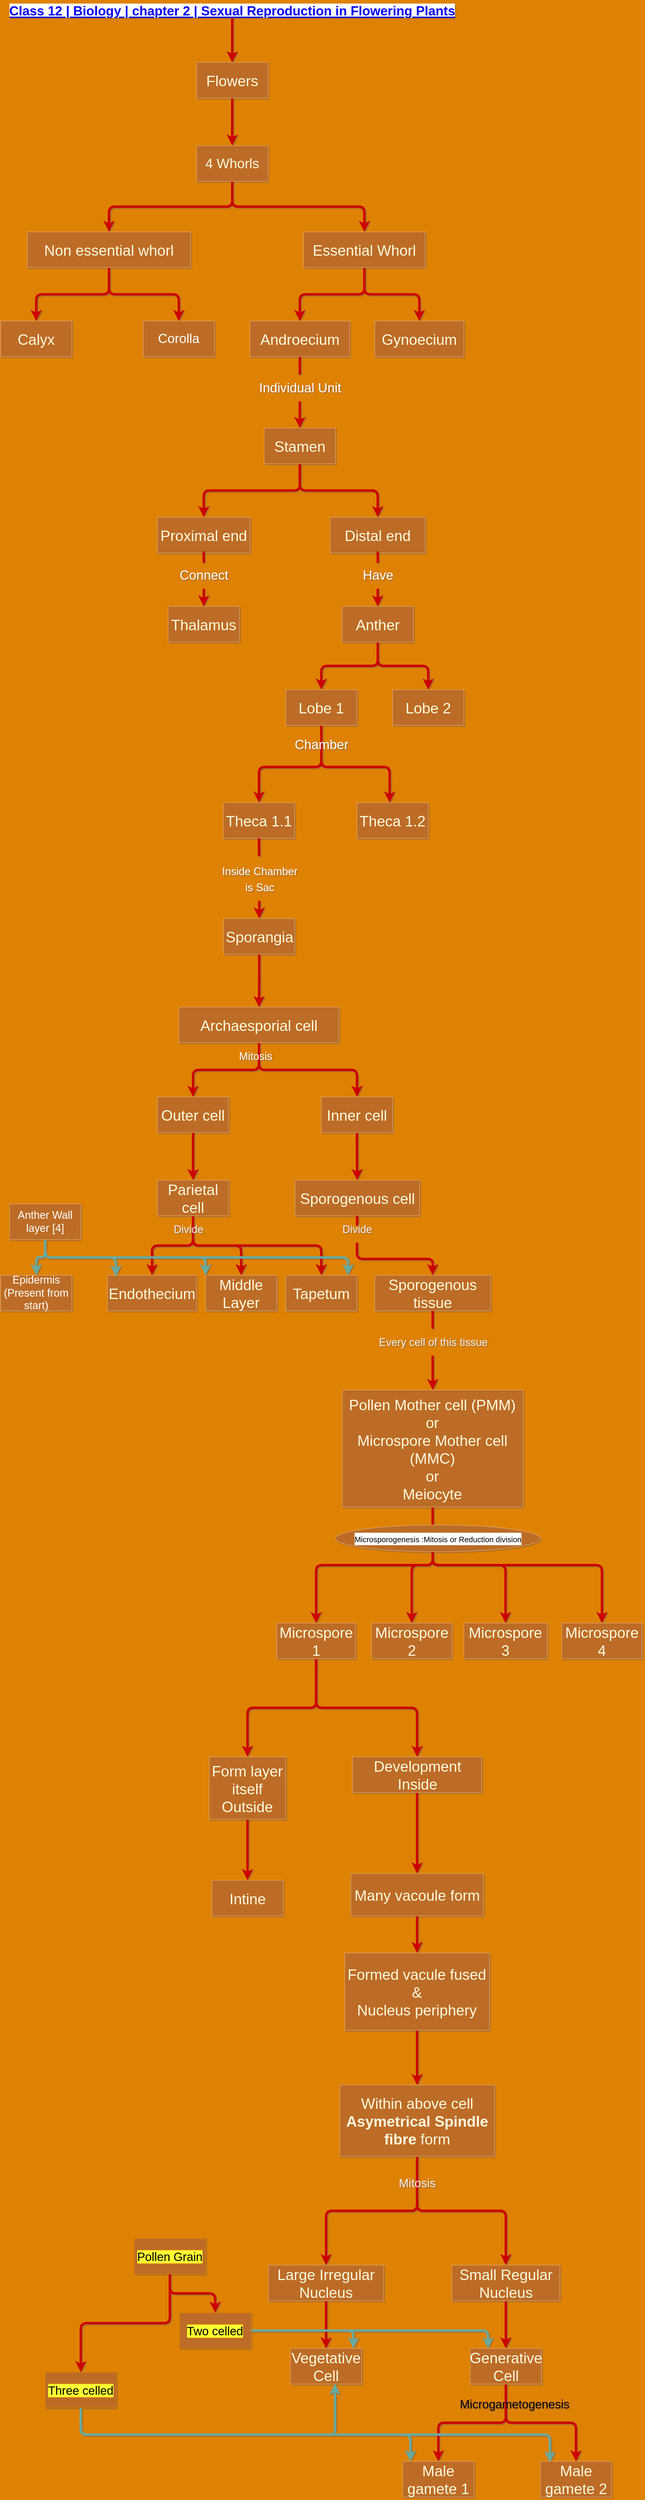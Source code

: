 <mxfile version="20.2.7" type="github">
  <diagram id="C5RBs43oDa-KdzZeNtuy" name="Page-1">
    <mxGraphModel dx="1374" dy="816" grid="1" gridSize="15" guides="1" tooltips="1" connect="1" arrows="1" fold="1" page="1" pageScale="1" pageWidth="827" pageHeight="1169" background="#DF8103" math="0" shadow="1">
      <root>
        <mxCell id="WIyWlLk6GJQsqaUBKTNV-0" />
        <mxCell id="WIyWlLk6GJQsqaUBKTNV-1" parent="WIyWlLk6GJQsqaUBKTNV-0" />
        <mxCell id="U22NtTWbExk0TIaXxq5v-40" style="edgeStyle=orthogonalEdgeStyle;shape=connector;rounded=1;orthogonalLoop=1;jettySize=auto;html=1;exitX=0.5;exitY=1;exitDx=0;exitDy=0;entryX=0.5;entryY=0;entryDx=0;entryDy=0;labelBackgroundColor=#283618;fontFamily=Helvetica;fontSize=25;fontColor=#FEFAE0;endArrow=classic;endFill=1;strokeColor=#CC0000;strokeWidth=4;" edge="1" parent="WIyWlLk6GJQsqaUBKTNV-1" source="U22NtTWbExk0TIaXxq5v-18" target="U22NtTWbExk0TIaXxq5v-19">
          <mxGeometry relative="1" as="geometry" />
        </mxCell>
        <mxCell id="U22NtTWbExk0TIaXxq5v-18" value="&lt;h1 style=&quot;padding: 0px; border: 0px; outline: 0px; vertical-align: baseline; background-image: initial; background-position: 0px center; background-size: initial; background-repeat: initial; background-attachment: initial; background-origin: initial; background-clip: initial; margin: 0px 0px 15px; font-family: Raleway, Arial, sans-serif; line-height: 1.5em; position: relative;&quot; class=&quot;entry-title&quot;&gt;&lt;font color=&quot;#eeeeee&quot; style=&quot;font-size: 22px;&quot;&gt;&lt;a style=&quot;background-color: rgb(255, 255, 255);&quot; href=&quot;https://organisednotes.blogspot.com/&quot;&gt;Class 12 | Biology | chapter 2 | Sexual Reproduction in Flowering Plants&lt;/a&gt;&lt;/font&gt;&lt;/h1&gt;" style="text;html=1;spacing=5;spacingTop=-20;whiteSpace=wrap;overflow=hidden;rounded=0;align=center;" vertex="1" parent="WIyWlLk6GJQsqaUBKTNV-1">
          <mxGeometry x="30" y="10" width="780" height="20" as="geometry" />
        </mxCell>
        <mxCell id="U22NtTWbExk0TIaXxq5v-39" style="edgeStyle=orthogonalEdgeStyle;shape=connector;rounded=1;orthogonalLoop=1;jettySize=auto;html=1;exitX=0.5;exitY=1;exitDx=0;exitDy=0;labelBackgroundColor=#283618;fontFamily=Helvetica;fontSize=25;fontColor=#FEFAE0;endArrow=classic;endFill=1;strokeColor=#CC0000;strokeWidth=4;" edge="1" parent="WIyWlLk6GJQsqaUBKTNV-1" source="U22NtTWbExk0TIaXxq5v-19" target="U22NtTWbExk0TIaXxq5v-35">
          <mxGeometry relative="1" as="geometry" />
        </mxCell>
        <mxCell id="U22NtTWbExk0TIaXxq5v-19" value="&lt;font style=&quot;font-size: 25px;&quot;&gt;Flowers&lt;/font&gt;" style="whiteSpace=wrap;html=1;fillColor=#BC6C25;strokeColor=#DDA15E;fontColor=#FEFAE0;" vertex="1" parent="WIyWlLk6GJQsqaUBKTNV-1">
          <mxGeometry x="360" y="105" width="120" height="60" as="geometry" />
        </mxCell>
        <mxCell id="U22NtTWbExk0TIaXxq5v-42" value="" style="edgeStyle=orthogonalEdgeStyle;shape=connector;rounded=1;orthogonalLoop=1;jettySize=auto;html=1;labelBackgroundColor=#283618;fontFamily=Helvetica;fontSize=22;fontColor=#FFFFFF;endArrow=classic;endFill=1;strokeColor=#CC0000;strokeWidth=4;" edge="1" parent="WIyWlLk6GJQsqaUBKTNV-1" source="U22NtTWbExk0TIaXxq5v-29" target="U22NtTWbExk0TIaXxq5v-41">
          <mxGeometry relative="1" as="geometry" />
        </mxCell>
        <mxCell id="U22NtTWbExk0TIaXxq5v-43" style="edgeStyle=orthogonalEdgeStyle;shape=connector;rounded=1;orthogonalLoop=1;jettySize=auto;html=1;exitX=0.5;exitY=1;exitDx=0;exitDy=0;labelBackgroundColor=#283618;fontFamily=Helvetica;fontSize=22;fontColor=#FFFFFF;endArrow=classic;endFill=1;strokeColor=#CC0000;strokeWidth=4;" edge="1" parent="WIyWlLk6GJQsqaUBKTNV-1" source="U22NtTWbExk0TIaXxq5v-29" target="U22NtTWbExk0TIaXxq5v-44">
          <mxGeometry relative="1" as="geometry">
            <mxPoint x="345" y="540" as="targetPoint" />
          </mxGeometry>
        </mxCell>
        <mxCell id="U22NtTWbExk0TIaXxq5v-29" value="Non essential whorl" style="rounded=0;whiteSpace=wrap;html=1;fontSize=25;fillColor=#BC6C25;strokeColor=#DDA15E;fontColor=#FEFAE0;" vertex="1" parent="WIyWlLk6GJQsqaUBKTNV-1">
          <mxGeometry x="75" y="390" width="275" height="60" as="geometry" />
        </mxCell>
        <mxCell id="U22NtTWbExk0TIaXxq5v-33" value="" style="endArrow=classic;html=1;rounded=1;fontSize=25;exitX=0.5;exitY=1;exitDx=0;exitDy=0;entryX=0.5;entryY=0;entryDx=0;entryDy=0;strokeColor=#CC0000;fontColor=#FEFAE0;labelBackgroundColor=#283618;endFill=1;strokeWidth=4;edgeStyle=orthogonalEdgeStyle;" edge="1" parent="WIyWlLk6GJQsqaUBKTNV-1" source="U22NtTWbExk0TIaXxq5v-35" target="U22NtTWbExk0TIaXxq5v-34">
          <mxGeometry width="50" height="50" relative="1" as="geometry">
            <mxPoint x="440" y="540" as="sourcePoint" />
            <mxPoint x="620" y="250" as="targetPoint" />
          </mxGeometry>
        </mxCell>
        <mxCell id="U22NtTWbExk0TIaXxq5v-46" value="" style="edgeStyle=orthogonalEdgeStyle;shape=connector;rounded=1;orthogonalLoop=1;jettySize=auto;html=1;labelBackgroundColor=#283618;fontFamily=Helvetica;fontSize=22;fontColor=#FFFFFF;endArrow=classic;endFill=1;strokeColor=#CC0000;strokeWidth=4;" edge="1" parent="WIyWlLk6GJQsqaUBKTNV-1" source="U22NtTWbExk0TIaXxq5v-34" target="U22NtTWbExk0TIaXxq5v-45">
          <mxGeometry relative="1" as="geometry" />
        </mxCell>
        <mxCell id="U22NtTWbExk0TIaXxq5v-49" value="" style="edgeStyle=orthogonalEdgeStyle;shape=connector;rounded=1;orthogonalLoop=1;jettySize=auto;html=1;labelBackgroundColor=#283618;fontFamily=Helvetica;fontSize=22;fontColor=#FFFFFF;endArrow=classic;endFill=1;strokeColor=#CC0000;strokeWidth=4;" edge="1" parent="WIyWlLk6GJQsqaUBKTNV-1" source="U22NtTWbExk0TIaXxq5v-34" target="U22NtTWbExk0TIaXxq5v-48">
          <mxGeometry relative="1" as="geometry" />
        </mxCell>
        <mxCell id="U22NtTWbExk0TIaXxq5v-34" value="Essential Whorl" style="rounded=0;whiteSpace=wrap;html=1;fontSize=25;fillColor=#BC6C25;strokeColor=#DDA15E;fontColor=#FEFAE0;" vertex="1" parent="WIyWlLk6GJQsqaUBKTNV-1">
          <mxGeometry x="540" y="390" width="205" height="60" as="geometry" />
        </mxCell>
        <mxCell id="U22NtTWbExk0TIaXxq5v-38" style="edgeStyle=orthogonalEdgeStyle;shape=connector;rounded=1;orthogonalLoop=1;jettySize=auto;html=1;exitX=0.5;exitY=1;exitDx=0;exitDy=0;entryX=0.5;entryY=0;entryDx=0;entryDy=0;labelBackgroundColor=#283618;fontFamily=Helvetica;fontSize=25;fontColor=#FEFAE0;endArrow=classic;endFill=1;strokeColor=#CC0000;strokeWidth=4;" edge="1" parent="WIyWlLk6GJQsqaUBKTNV-1" source="U22NtTWbExk0TIaXxq5v-35" target="U22NtTWbExk0TIaXxq5v-29">
          <mxGeometry relative="1" as="geometry" />
        </mxCell>
        <mxCell id="U22NtTWbExk0TIaXxq5v-35" value="&lt;font style=&quot;font-size: 23px;&quot;&gt;4 Whorls&lt;/font&gt;" style="whiteSpace=wrap;html=1;fillColor=#BC6C25;strokeColor=#DDA15E;fontColor=#FEFAE0;" vertex="1" parent="WIyWlLk6GJQsqaUBKTNV-1">
          <mxGeometry x="360" y="245" width="120" height="60" as="geometry" />
        </mxCell>
        <mxCell id="U22NtTWbExk0TIaXxq5v-41" value="Calyx" style="whiteSpace=wrap;html=1;fontSize=25;fillColor=#BC6C25;strokeColor=#DDA15E;fontColor=#FEFAE0;rounded=0;" vertex="1" parent="WIyWlLk6GJQsqaUBKTNV-1">
          <mxGeometry x="30" y="540" width="120" height="60" as="geometry" />
        </mxCell>
        <mxCell id="U22NtTWbExk0TIaXxq5v-44" value="Corolla" style="rounded=0;whiteSpace=wrap;html=1;fontFamily=Helvetica;fontSize=22;fontColor=#FFFFFF;strokeColor=#DDA15E;fillColor=#BC6C25;" vertex="1" parent="WIyWlLk6GJQsqaUBKTNV-1">
          <mxGeometry x="270" y="540" width="120" height="60" as="geometry" />
        </mxCell>
        <mxCell id="U22NtTWbExk0TIaXxq5v-51" value="" style="edgeStyle=orthogonalEdgeStyle;shape=connector;rounded=1;orthogonalLoop=1;jettySize=auto;html=1;labelBackgroundColor=#283618;fontFamily=Helvetica;fontSize=22;fontColor=#FFFFFF;endArrow=classic;endFill=1;strokeColor=#CC0000;strokeWidth=4;startArrow=none;" edge="1" parent="WIyWlLk6GJQsqaUBKTNV-1" source="U22NtTWbExk0TIaXxq5v-52" target="U22NtTWbExk0TIaXxq5v-50">
          <mxGeometry relative="1" as="geometry" />
        </mxCell>
        <mxCell id="U22NtTWbExk0TIaXxq5v-45" value="Androecium" style="whiteSpace=wrap;html=1;fontSize=25;fillColor=#BC6C25;strokeColor=#DDA15E;fontColor=#FEFAE0;rounded=0;" vertex="1" parent="WIyWlLk6GJQsqaUBKTNV-1">
          <mxGeometry x="450" y="540" width="167.5" height="60" as="geometry" />
        </mxCell>
        <mxCell id="U22NtTWbExk0TIaXxq5v-48" value="Gynoecium" style="whiteSpace=wrap;html=1;fontSize=25;fillColor=#BC6C25;strokeColor=#DDA15E;fontColor=#FEFAE0;rounded=0;" vertex="1" parent="WIyWlLk6GJQsqaUBKTNV-1">
          <mxGeometry x="660" y="540" width="150" height="60" as="geometry" />
        </mxCell>
        <mxCell id="U22NtTWbExk0TIaXxq5v-54" value="" style="edgeStyle=orthogonalEdgeStyle;shape=connector;rounded=1;orthogonalLoop=1;jettySize=auto;html=1;labelBackgroundColor=#283618;fontFamily=Helvetica;fontSize=22;fontColor=#FFFFFF;endArrow=classic;endFill=1;strokeColor=#CC0000;strokeWidth=4;exitX=0.5;exitY=1;exitDx=0;exitDy=0;" edge="1" parent="WIyWlLk6GJQsqaUBKTNV-1" source="U22NtTWbExk0TIaXxq5v-50" target="U22NtTWbExk0TIaXxq5v-53">
          <mxGeometry relative="1" as="geometry" />
        </mxCell>
        <mxCell id="U22NtTWbExk0TIaXxq5v-56" value="" style="edgeStyle=orthogonalEdgeStyle;shape=connector;rounded=1;orthogonalLoop=1;jettySize=auto;html=1;labelBackgroundColor=#283618;fontFamily=Helvetica;fontSize=22;fontColor=#FFFFFF;endArrow=classic;endFill=1;strokeColor=#CC0000;strokeWidth=4;exitX=0.5;exitY=1;exitDx=0;exitDy=0;" edge="1" parent="WIyWlLk6GJQsqaUBKTNV-1" source="U22NtTWbExk0TIaXxq5v-50" target="U22NtTWbExk0TIaXxq5v-55">
          <mxGeometry relative="1" as="geometry" />
        </mxCell>
        <mxCell id="U22NtTWbExk0TIaXxq5v-50" value="Stamen" style="whiteSpace=wrap;html=1;fontSize=25;fillColor=#BC6C25;strokeColor=#DDA15E;fontColor=#FEFAE0;rounded=0;" vertex="1" parent="WIyWlLk6GJQsqaUBKTNV-1">
          <mxGeometry x="473.75" y="720" width="120" height="60" as="geometry" />
        </mxCell>
        <mxCell id="U22NtTWbExk0TIaXxq5v-58" value="" style="edgeStyle=orthogonalEdgeStyle;shape=connector;rounded=1;orthogonalLoop=1;jettySize=auto;html=1;labelBackgroundColor=#283618;fontFamily=Helvetica;fontSize=22;fontColor=#FFFFFF;endArrow=classic;endFill=1;strokeColor=#CC0000;strokeWidth=4;startArrow=none;" edge="1" parent="WIyWlLk6GJQsqaUBKTNV-1" source="U22NtTWbExk0TIaXxq5v-62" target="U22NtTWbExk0TIaXxq5v-57">
          <mxGeometry relative="1" as="geometry" />
        </mxCell>
        <mxCell id="U22NtTWbExk0TIaXxq5v-53" value="Proximal end" style="whiteSpace=wrap;html=1;fontSize=25;fillColor=#BC6C25;strokeColor=#DDA15E;fontColor=#FEFAE0;rounded=0;" vertex="1" parent="WIyWlLk6GJQsqaUBKTNV-1">
          <mxGeometry x="294" y="870" width="156" height="60" as="geometry" />
        </mxCell>
        <mxCell id="U22NtTWbExk0TIaXxq5v-65" value="" style="edgeStyle=orthogonalEdgeStyle;shape=connector;rounded=1;orthogonalLoop=1;jettySize=auto;html=1;labelBackgroundColor=#283618;fontFamily=Helvetica;fontSize=22;fontColor=#FFFFFF;endArrow=classic;endFill=1;strokeColor=#CC0000;strokeWidth=4;startArrow=none;" edge="1" parent="WIyWlLk6GJQsqaUBKTNV-1" source="U22NtTWbExk0TIaXxq5v-66" target="U22NtTWbExk0TIaXxq5v-64">
          <mxGeometry relative="1" as="geometry" />
        </mxCell>
        <mxCell id="U22NtTWbExk0TIaXxq5v-55" value="Distal end" style="whiteSpace=wrap;html=1;fontSize=25;fillColor=#BC6C25;strokeColor=#DDA15E;fontColor=#FEFAE0;rounded=0;" vertex="1" parent="WIyWlLk6GJQsqaUBKTNV-1">
          <mxGeometry x="585" y="870" width="160" height="60" as="geometry" />
        </mxCell>
        <mxCell id="U22NtTWbExk0TIaXxq5v-57" value="Thalamus" style="whiteSpace=wrap;html=1;fontSize=25;fillColor=#BC6C25;strokeColor=#DDA15E;fontColor=#FEFAE0;rounded=0;" vertex="1" parent="WIyWlLk6GJQsqaUBKTNV-1">
          <mxGeometry x="312" y="1020" width="120" height="60" as="geometry" />
        </mxCell>
        <mxCell id="U22NtTWbExk0TIaXxq5v-52" value="Individual Unit" style="text;html=1;align=center;verticalAlign=middle;resizable=0;points=[];autosize=1;strokeColor=none;fillColor=none;fontSize=22;fontFamily=Helvetica;fontColor=#FFFFFF;strokeWidth=1;" vertex="1" parent="WIyWlLk6GJQsqaUBKTNV-1">
          <mxGeometry x="451.25" y="630" width="165" height="45" as="geometry" />
        </mxCell>
        <mxCell id="U22NtTWbExk0TIaXxq5v-61" value="" style="edgeStyle=orthogonalEdgeStyle;shape=connector;rounded=1;orthogonalLoop=1;jettySize=auto;html=1;labelBackgroundColor=#283618;fontFamily=Helvetica;fontSize=22;fontColor=#FFFFFF;endArrow=none;endFill=1;strokeColor=#CC0000;strokeWidth=4;" edge="1" parent="WIyWlLk6GJQsqaUBKTNV-1" source="U22NtTWbExk0TIaXxq5v-45" target="U22NtTWbExk0TIaXxq5v-52">
          <mxGeometry relative="1" as="geometry">
            <mxPoint x="533.8" y="600" as="sourcePoint" />
            <mxPoint x="533.8" y="720" as="targetPoint" />
          </mxGeometry>
        </mxCell>
        <mxCell id="U22NtTWbExk0TIaXxq5v-62" value="Connect" style="text;html=1;align=center;verticalAlign=middle;resizable=0;points=[];autosize=1;strokeColor=none;fillColor=none;fontSize=22;fontFamily=Helvetica;fontColor=#FFFFFF;" vertex="1" parent="WIyWlLk6GJQsqaUBKTNV-1">
          <mxGeometry x="312" y="945" width="120" height="45" as="geometry" />
        </mxCell>
        <mxCell id="U22NtTWbExk0TIaXxq5v-63" value="" style="edgeStyle=orthogonalEdgeStyle;shape=connector;rounded=1;orthogonalLoop=1;jettySize=auto;html=1;labelBackgroundColor=#283618;fontFamily=Helvetica;fontSize=22;fontColor=#FFFFFF;endArrow=none;endFill=1;strokeColor=#CC0000;strokeWidth=4;" edge="1" parent="WIyWlLk6GJQsqaUBKTNV-1" source="U22NtTWbExk0TIaXxq5v-53" target="U22NtTWbExk0TIaXxq5v-62">
          <mxGeometry relative="1" as="geometry">
            <mxPoint x="372" y="930" as="sourcePoint" />
            <mxPoint x="372" y="1020" as="targetPoint" />
          </mxGeometry>
        </mxCell>
        <mxCell id="U22NtTWbExk0TIaXxq5v-69" value="" style="edgeStyle=orthogonalEdgeStyle;shape=connector;rounded=1;orthogonalLoop=1;jettySize=auto;html=1;labelBackgroundColor=#283618;fontFamily=Helvetica;fontSize=22;fontColor=#FFFFFF;endArrow=classic;endFill=1;strokeColor=#CC0000;strokeWidth=4;" edge="1" parent="WIyWlLk6GJQsqaUBKTNV-1" source="U22NtTWbExk0TIaXxq5v-64" target="U22NtTWbExk0TIaXxq5v-68">
          <mxGeometry relative="1" as="geometry" />
        </mxCell>
        <mxCell id="U22NtTWbExk0TIaXxq5v-71" value="" style="edgeStyle=orthogonalEdgeStyle;shape=connector;rounded=1;orthogonalLoop=1;jettySize=auto;html=1;labelBackgroundColor=#283618;fontFamily=Helvetica;fontSize=22;fontColor=#FFFFFF;endArrow=classic;endFill=1;strokeColor=#CC0000;strokeWidth=4;" edge="1" parent="WIyWlLk6GJQsqaUBKTNV-1" source="U22NtTWbExk0TIaXxq5v-64" target="U22NtTWbExk0TIaXxq5v-70">
          <mxGeometry relative="1" as="geometry" />
        </mxCell>
        <mxCell id="U22NtTWbExk0TIaXxq5v-64" value="Anther" style="whiteSpace=wrap;html=1;fontSize=25;fillColor=#BC6C25;strokeColor=#DDA15E;fontColor=#FEFAE0;rounded=0;" vertex="1" parent="WIyWlLk6GJQsqaUBKTNV-1">
          <mxGeometry x="605" y="1020" width="120" height="60" as="geometry" />
        </mxCell>
        <mxCell id="U22NtTWbExk0TIaXxq5v-66" value="Have" style="text;html=1;align=center;verticalAlign=middle;resizable=0;points=[];autosize=1;strokeColor=none;fillColor=none;fontSize=22;fontFamily=Helvetica;fontColor=#FFFFFF;" vertex="1" parent="WIyWlLk6GJQsqaUBKTNV-1">
          <mxGeometry x="627.5" y="945" width="75" height="45" as="geometry" />
        </mxCell>
        <mxCell id="U22NtTWbExk0TIaXxq5v-67" value="" style="edgeStyle=orthogonalEdgeStyle;shape=connector;rounded=1;orthogonalLoop=1;jettySize=auto;html=1;labelBackgroundColor=#283618;fontFamily=Helvetica;fontSize=22;fontColor=#FFFFFF;endArrow=none;endFill=1;strokeColor=#CC0000;strokeWidth=4;" edge="1" parent="WIyWlLk6GJQsqaUBKTNV-1" source="U22NtTWbExk0TIaXxq5v-55" target="U22NtTWbExk0TIaXxq5v-66">
          <mxGeometry relative="1" as="geometry">
            <mxPoint x="665" y="930" as="sourcePoint" />
            <mxPoint x="665" y="1010" as="targetPoint" />
          </mxGeometry>
        </mxCell>
        <mxCell id="U22NtTWbExk0TIaXxq5v-68" value="Lobe 2" style="whiteSpace=wrap;html=1;fontSize=25;fillColor=#BC6C25;strokeColor=#DDA15E;fontColor=#FEFAE0;rounded=0;" vertex="1" parent="WIyWlLk6GJQsqaUBKTNV-1">
          <mxGeometry x="690" y="1160" width="120" height="60" as="geometry" />
        </mxCell>
        <mxCell id="U22NtTWbExk0TIaXxq5v-73" value="" style="edgeStyle=orthogonalEdgeStyle;shape=connector;rounded=1;orthogonalLoop=1;jettySize=auto;html=1;labelBackgroundColor=#283618;fontFamily=Helvetica;fontSize=22;fontColor=#FFFFFF;endArrow=classic;endFill=1;strokeColor=#CC0000;strokeWidth=4;exitX=0.5;exitY=1;exitDx=0;exitDy=0;" edge="1" parent="WIyWlLk6GJQsqaUBKTNV-1" source="U22NtTWbExk0TIaXxq5v-70" target="U22NtTWbExk0TIaXxq5v-72">
          <mxGeometry relative="1" as="geometry">
            <mxPoint x="570" y="1275" as="sourcePoint" />
            <Array as="points">
              <mxPoint x="570" y="1290" />
              <mxPoint x="465" y="1290" />
            </Array>
          </mxGeometry>
        </mxCell>
        <mxCell id="U22NtTWbExk0TIaXxq5v-75" value="" style="edgeStyle=orthogonalEdgeStyle;shape=connector;rounded=1;orthogonalLoop=1;jettySize=auto;html=1;labelBackgroundColor=#283618;fontFamily=Helvetica;fontSize=22;fontColor=#FFFFFF;endArrow=classic;endFill=1;strokeColor=#CC0000;strokeWidth=4;startArrow=none;exitX=0.5;exitY=1;exitDx=0;exitDy=0;" edge="1" parent="WIyWlLk6GJQsqaUBKTNV-1" source="U22NtTWbExk0TIaXxq5v-70" target="U22NtTWbExk0TIaXxq5v-74">
          <mxGeometry relative="1" as="geometry">
            <mxPoint x="510" y="1252.5" as="sourcePoint" />
            <Array as="points">
              <mxPoint x="570" y="1290" />
              <mxPoint x="685" y="1290" />
            </Array>
          </mxGeometry>
        </mxCell>
        <mxCell id="U22NtTWbExk0TIaXxq5v-70" value="Lobe 1" style="whiteSpace=wrap;html=1;fontSize=25;fillColor=#BC6C25;strokeColor=#DDA15E;fontColor=#FEFAE0;rounded=0;" vertex="1" parent="WIyWlLk6GJQsqaUBKTNV-1">
          <mxGeometry x="510" y="1160" width="120" height="60" as="geometry" />
        </mxCell>
        <mxCell id="U22NtTWbExk0TIaXxq5v-80" value="" style="edgeStyle=orthogonalEdgeStyle;shape=connector;rounded=1;orthogonalLoop=1;jettySize=auto;html=1;labelBackgroundColor=#283618;fontFamily=Helvetica;fontSize=22;fontColor=#FFFFFF;endArrow=classic;endFill=1;strokeColor=#CC0000;strokeWidth=4;startArrow=none;" edge="1" parent="WIyWlLk6GJQsqaUBKTNV-1" source="U22NtTWbExk0TIaXxq5v-81" target="U22NtTWbExk0TIaXxq5v-79">
          <mxGeometry relative="1" as="geometry" />
        </mxCell>
        <mxCell id="U22NtTWbExk0TIaXxq5v-72" value="Theca 1.1" style="whiteSpace=wrap;html=1;fontSize=25;fillColor=#BC6C25;strokeColor=#DDA15E;fontColor=#FEFAE0;rounded=0;" vertex="1" parent="WIyWlLk6GJQsqaUBKTNV-1">
          <mxGeometry x="405" y="1350" width="120" height="60" as="geometry" />
        </mxCell>
        <mxCell id="U22NtTWbExk0TIaXxq5v-74" value="Theca 1.2" style="whiteSpace=wrap;html=1;fontSize=25;fillColor=#BC6C25;strokeColor=#DDA15E;fontColor=#FEFAE0;rounded=0;" vertex="1" parent="WIyWlLk6GJQsqaUBKTNV-1">
          <mxGeometry x="630" y="1350" width="120" height="60" as="geometry" />
        </mxCell>
        <mxCell id="U22NtTWbExk0TIaXxq5v-78" value="Chamber" style="text;html=1;align=center;verticalAlign=middle;resizable=0;points=[];autosize=1;strokeColor=none;fillColor=none;fontSize=22;fontFamily=Helvetica;fontColor=#FFFFFF;" vertex="1" parent="WIyWlLk6GJQsqaUBKTNV-1">
          <mxGeometry x="510" y="1230" width="120" height="45" as="geometry" />
        </mxCell>
        <mxCell id="U22NtTWbExk0TIaXxq5v-84" value="" style="edgeStyle=orthogonalEdgeStyle;shape=connector;rounded=1;orthogonalLoop=1;jettySize=auto;html=1;labelBackgroundColor=#283618;fontFamily=Helvetica;fontSize=18;fontColor=#FFFFFF;endArrow=classic;endFill=1;strokeColor=#CC0000;strokeWidth=4;" edge="1" parent="WIyWlLk6GJQsqaUBKTNV-1" source="U22NtTWbExk0TIaXxq5v-79" target="U22NtTWbExk0TIaXxq5v-83">
          <mxGeometry relative="1" as="geometry" />
        </mxCell>
        <mxCell id="U22NtTWbExk0TIaXxq5v-79" value="Sporangia&lt;br&gt;" style="whiteSpace=wrap;html=1;fontSize=25;fillColor=#BC6C25;strokeColor=#DDA15E;fontColor=#FEFAE0;rounded=0;" vertex="1" parent="WIyWlLk6GJQsqaUBKTNV-1">
          <mxGeometry x="405.5" y="1545" width="120" height="60" as="geometry" />
        </mxCell>
        <mxCell id="U22NtTWbExk0TIaXxq5v-81" value="&lt;font style=&quot;font-size: 18px;&quot;&gt;Inside Chamber&lt;br&gt;is Sac&lt;/font&gt;" style="text;html=1;align=center;verticalAlign=middle;resizable=0;points=[];autosize=1;strokeColor=none;fillColor=none;fontSize=22;fontFamily=Helvetica;fontColor=#FFFFFF;" vertex="1" parent="WIyWlLk6GJQsqaUBKTNV-1">
          <mxGeometry x="383" y="1440" width="165" height="75" as="geometry" />
        </mxCell>
        <mxCell id="U22NtTWbExk0TIaXxq5v-82" value="" style="edgeStyle=orthogonalEdgeStyle;shape=connector;rounded=1;orthogonalLoop=1;jettySize=auto;html=1;labelBackgroundColor=#283618;fontFamily=Helvetica;fontSize=22;fontColor=#FFFFFF;endArrow=none;endFill=1;strokeColor=#CC0000;strokeWidth=4;" edge="1" parent="WIyWlLk6GJQsqaUBKTNV-1" source="U22NtTWbExk0TIaXxq5v-72" target="U22NtTWbExk0TIaXxq5v-81">
          <mxGeometry relative="1" as="geometry">
            <mxPoint x="465" y="1410" as="sourcePoint" />
            <mxPoint x="465" y="1490" as="targetPoint" />
          </mxGeometry>
        </mxCell>
        <mxCell id="U22NtTWbExk0TIaXxq5v-90" value="" style="edgeStyle=orthogonalEdgeStyle;shape=connector;rounded=1;orthogonalLoop=1;jettySize=auto;html=1;labelBackgroundColor=#283618;fontFamily=Helvetica;fontSize=18;fontColor=#FFFFFF;endArrow=classic;endFill=1;strokeColor=#CC0000;strokeWidth=4;exitX=0.5;exitY=1;exitDx=0;exitDy=0;" edge="1" parent="WIyWlLk6GJQsqaUBKTNV-1" source="U22NtTWbExk0TIaXxq5v-83" target="U22NtTWbExk0TIaXxq5v-89">
          <mxGeometry relative="1" as="geometry" />
        </mxCell>
        <mxCell id="U22NtTWbExk0TIaXxq5v-92" value="" style="edgeStyle=orthogonalEdgeStyle;shape=connector;rounded=1;orthogonalLoop=1;jettySize=auto;html=1;labelBackgroundColor=#283618;fontFamily=Helvetica;fontSize=18;fontColor=#FFFFFF;endArrow=classic;endFill=1;strokeColor=#CC0000;strokeWidth=4;" edge="1" parent="WIyWlLk6GJQsqaUBKTNV-1" source="U22NtTWbExk0TIaXxq5v-83" target="U22NtTWbExk0TIaXxq5v-91">
          <mxGeometry relative="1" as="geometry" />
        </mxCell>
        <mxCell id="U22NtTWbExk0TIaXxq5v-83" value="Archaesporial cell" style="whiteSpace=wrap;html=1;fontSize=25;fillColor=#BC6C25;strokeColor=#DDA15E;fontColor=#FEFAE0;rounded=0;" vertex="1" parent="WIyWlLk6GJQsqaUBKTNV-1">
          <mxGeometry x="330.25" y="1694" width="269.5" height="60" as="geometry" />
        </mxCell>
        <mxCell id="U22NtTWbExk0TIaXxq5v-95" value="" style="edgeStyle=orthogonalEdgeStyle;shape=connector;rounded=1;orthogonalLoop=1;jettySize=auto;html=1;labelBackgroundColor=#283618;fontFamily=Helvetica;fontSize=18;fontColor=#FFFFFF;endArrow=classic;endFill=1;strokeColor=#CC0000;strokeWidth=4;" edge="1" parent="WIyWlLk6GJQsqaUBKTNV-1" source="U22NtTWbExk0TIaXxq5v-89" target="U22NtTWbExk0TIaXxq5v-94">
          <mxGeometry relative="1" as="geometry" />
        </mxCell>
        <mxCell id="U22NtTWbExk0TIaXxq5v-89" value="&lt;span style=&quot;background-color: initial;&quot;&gt;Outer cell&lt;/span&gt;" style="whiteSpace=wrap;html=1;fontSize=25;fillColor=#BC6C25;strokeColor=#DDA15E;fontColor=#FEFAE0;rounded=0;" vertex="1" parent="WIyWlLk6GJQsqaUBKTNV-1">
          <mxGeometry x="294" y="1845" width="120" height="60" as="geometry" />
        </mxCell>
        <mxCell id="U22NtTWbExk0TIaXxq5v-97" value="" style="edgeStyle=orthogonalEdgeStyle;shape=connector;rounded=1;orthogonalLoop=1;jettySize=auto;html=1;labelBackgroundColor=#283618;fontFamily=Helvetica;fontSize=18;fontColor=#FFFFFF;endArrow=classic;endFill=1;strokeColor=#CC0000;strokeWidth=4;" edge="1" parent="WIyWlLk6GJQsqaUBKTNV-1" source="U22NtTWbExk0TIaXxq5v-91" target="U22NtTWbExk0TIaXxq5v-96">
          <mxGeometry relative="1" as="geometry" />
        </mxCell>
        <mxCell id="U22NtTWbExk0TIaXxq5v-91" value="Inner cell" style="whiteSpace=wrap;html=1;fontSize=25;fillColor=#BC6C25;strokeColor=#DDA15E;fontColor=#FEFAE0;rounded=0;" vertex="1" parent="WIyWlLk6GJQsqaUBKTNV-1">
          <mxGeometry x="570" y="1845" width="120" height="60" as="geometry" />
        </mxCell>
        <mxCell id="U22NtTWbExk0TIaXxq5v-93" value="Mitosis" style="text;html=1;align=center;verticalAlign=middle;resizable=0;points=[];autosize=1;strokeColor=none;fillColor=none;fontSize=18;fontFamily=Helvetica;fontColor=#FFFFFF;" vertex="1" parent="WIyWlLk6GJQsqaUBKTNV-1">
          <mxGeometry x="414" y="1754" width="90" height="45" as="geometry" />
        </mxCell>
        <mxCell id="U22NtTWbExk0TIaXxq5v-99" value="" style="edgeStyle=orthogonalEdgeStyle;shape=connector;rounded=1;orthogonalLoop=1;jettySize=auto;html=1;labelBackgroundColor=#283618;fontFamily=Helvetica;fontSize=18;fontColor=#FFFFFF;endArrow=classic;endFill=1;strokeColor=#CC0000;strokeWidth=4;exitX=0.5;exitY=1;exitDx=0;exitDy=0;" edge="1" parent="WIyWlLk6GJQsqaUBKTNV-1" source="U22NtTWbExk0TIaXxq5v-94" target="U22NtTWbExk0TIaXxq5v-98">
          <mxGeometry relative="1" as="geometry" />
        </mxCell>
        <mxCell id="U22NtTWbExk0TIaXxq5v-101" value="" style="edgeStyle=orthogonalEdgeStyle;shape=connector;rounded=1;orthogonalLoop=1;jettySize=auto;html=1;labelBackgroundColor=#283618;fontFamily=Helvetica;fontSize=18;fontColor=#FFFFFF;endArrow=classic;endFill=1;strokeColor=#CC0000;strokeWidth=4;" edge="1" parent="WIyWlLk6GJQsqaUBKTNV-1" source="U22NtTWbExk0TIaXxq5v-94" target="U22NtTWbExk0TIaXxq5v-100">
          <mxGeometry relative="1" as="geometry" />
        </mxCell>
        <mxCell id="U22NtTWbExk0TIaXxq5v-103" value="" style="edgeStyle=orthogonalEdgeStyle;shape=connector;rounded=1;orthogonalLoop=1;jettySize=auto;html=1;labelBackgroundColor=#283618;fontFamily=Helvetica;fontSize=18;fontColor=#FFFFFF;endArrow=classic;endFill=1;strokeColor=#CC0000;strokeWidth=4;exitX=0.5;exitY=1;exitDx=0;exitDy=0;" edge="1" parent="WIyWlLk6GJQsqaUBKTNV-1" source="U22NtTWbExk0TIaXxq5v-94" target="U22NtTWbExk0TIaXxq5v-102">
          <mxGeometry relative="1" as="geometry" />
        </mxCell>
        <mxCell id="U22NtTWbExk0TIaXxq5v-94" value="Parietal cell&lt;br&gt;" style="whiteSpace=wrap;html=1;fontSize=25;fillColor=#BC6C25;strokeColor=#DDA15E;fontColor=#FEFAE0;rounded=0;" vertex="1" parent="WIyWlLk6GJQsqaUBKTNV-1">
          <mxGeometry x="294" y="1985" width="120" height="60" as="geometry" />
        </mxCell>
        <mxCell id="U22NtTWbExk0TIaXxq5v-116" value="" style="edgeStyle=orthogonalEdgeStyle;shape=connector;rounded=1;orthogonalLoop=1;jettySize=auto;html=1;labelBackgroundColor=#283618;fontFamily=Helvetica;fontSize=18;fontColor=#EEEEEE;endArrow=classic;endFill=1;strokeColor=#CC0000;strokeWidth=4;startArrow=none;" edge="1" parent="WIyWlLk6GJQsqaUBKTNV-1" source="U22NtTWbExk0TIaXxq5v-117" target="U22NtTWbExk0TIaXxq5v-115">
          <mxGeometry relative="1" as="geometry" />
        </mxCell>
        <mxCell id="U22NtTWbExk0TIaXxq5v-96" value="Sporogenous cell" style="whiteSpace=wrap;html=1;fontSize=25;fillColor=#BC6C25;strokeColor=#DDA15E;fontColor=#FEFAE0;rounded=0;" vertex="1" parent="WIyWlLk6GJQsqaUBKTNV-1">
          <mxGeometry x="525.5" y="1985" width="210" height="60" as="geometry" />
        </mxCell>
        <mxCell id="U22NtTWbExk0TIaXxq5v-98" value="Endothecium" style="whiteSpace=wrap;html=1;fontSize=25;fillColor=#BC6C25;strokeColor=#DDA15E;fontColor=#FEFAE0;rounded=0;" vertex="1" parent="WIyWlLk6GJQsqaUBKTNV-1">
          <mxGeometry x="210" y="2145" width="150" height="60" as="geometry" />
        </mxCell>
        <mxCell id="U22NtTWbExk0TIaXxq5v-100" value="Middle Layer" style="whiteSpace=wrap;html=1;fontSize=25;fillColor=#BC6C25;strokeColor=#DDA15E;fontColor=#FEFAE0;rounded=0;" vertex="1" parent="WIyWlLk6GJQsqaUBKTNV-1">
          <mxGeometry x="375" y="2145" width="120" height="60" as="geometry" />
        </mxCell>
        <mxCell id="U22NtTWbExk0TIaXxq5v-102" value="Tapetum" style="whiteSpace=wrap;html=1;fontSize=25;fillColor=#BC6C25;strokeColor=#DDA15E;fontColor=#FEFAE0;rounded=0;" vertex="1" parent="WIyWlLk6GJQsqaUBKTNV-1">
          <mxGeometry x="510" y="2145" width="120" height="60" as="geometry" />
        </mxCell>
        <mxCell id="U22NtTWbExk0TIaXxq5v-109" style="edgeStyle=orthogonalEdgeStyle;shape=connector;rounded=1;orthogonalLoop=1;jettySize=auto;html=1;exitX=0.5;exitY=1;exitDx=0;exitDy=0;labelBackgroundColor=#283618;fontFamily=Helvetica;fontSize=18;fontColor=#FFFFFF;endArrow=classic;endFill=1;strokeColor=#67AB9F;strokeWidth=4;entryX=0.093;entryY=0.033;entryDx=0;entryDy=0;entryPerimeter=0;" edge="1" parent="WIyWlLk6GJQsqaUBKTNV-1" source="U22NtTWbExk0TIaXxq5v-108" target="U22NtTWbExk0TIaXxq5v-98">
          <mxGeometry relative="1" as="geometry" />
        </mxCell>
        <mxCell id="U22NtTWbExk0TIaXxq5v-110" style="edgeStyle=orthogonalEdgeStyle;shape=connector;rounded=1;orthogonalLoop=1;jettySize=auto;html=1;exitX=0.5;exitY=1;exitDx=0;exitDy=0;entryX=0;entryY=0;entryDx=0;entryDy=0;labelBackgroundColor=#283618;fontFamily=Helvetica;fontSize=18;fontColor=#FFFFFF;endArrow=classic;endFill=1;strokeColor=#67AB9F;strokeWidth=4;" edge="1" parent="WIyWlLk6GJQsqaUBKTNV-1" source="U22NtTWbExk0TIaXxq5v-108" target="U22NtTWbExk0TIaXxq5v-100">
          <mxGeometry relative="1" as="geometry" />
        </mxCell>
        <mxCell id="U22NtTWbExk0TIaXxq5v-111" style="edgeStyle=orthogonalEdgeStyle;shape=connector;rounded=1;orthogonalLoop=1;jettySize=auto;html=1;exitX=0.5;exitY=1;exitDx=0;exitDy=0;labelBackgroundColor=#283618;fontFamily=Helvetica;fontSize=18;fontColor=#FFFFFF;endArrow=classic;endFill=1;strokeColor=#67AB9F;strokeWidth=4;" edge="1" parent="WIyWlLk6GJQsqaUBKTNV-1" source="U22NtTWbExk0TIaXxq5v-108" target="U22NtTWbExk0TIaXxq5v-102">
          <mxGeometry relative="1" as="geometry">
            <Array as="points">
              <mxPoint x="105" y="2115" />
              <mxPoint x="615" y="2115" />
            </Array>
          </mxGeometry>
        </mxCell>
        <mxCell id="U22NtTWbExk0TIaXxq5v-113" value="" style="edgeStyle=orthogonalEdgeStyle;shape=connector;rounded=1;orthogonalLoop=1;jettySize=auto;html=1;labelBackgroundColor=#283618;fontFamily=Helvetica;fontSize=18;fontColor=#FFFFFF;endArrow=classic;endFill=1;strokeColor=#67AB9F;strokeWidth=4;" edge="1" parent="WIyWlLk6GJQsqaUBKTNV-1" source="U22NtTWbExk0TIaXxq5v-108" target="U22NtTWbExk0TIaXxq5v-112">
          <mxGeometry relative="1" as="geometry" />
        </mxCell>
        <mxCell id="U22NtTWbExk0TIaXxq5v-108" value="&lt;span style=&quot;&quot;&gt;Anther Wall layer [4]&lt;/span&gt;" style="whiteSpace=wrap;html=1;labelBackgroundColor=none;labelBorderColor=none;fontFamily=Helvetica;fontSize=18;fontColor=#FFFFFF;strokeColor=#DDA15E;strokeWidth=1;fillColor=#BC6C25;" vertex="1" parent="WIyWlLk6GJQsqaUBKTNV-1">
          <mxGeometry x="45" y="2025" width="120" height="60" as="geometry" />
        </mxCell>
        <mxCell id="U22NtTWbExk0TIaXxq5v-112" value="Epidermis&lt;br&gt;(Present from start)" style="whiteSpace=wrap;html=1;fontSize=18;fillColor=#BC6C25;strokeColor=#DDA15E;fontColor=#FFFFFF;labelBackgroundColor=none;labelBorderColor=none;strokeWidth=1;" vertex="1" parent="WIyWlLk6GJQsqaUBKTNV-1">
          <mxGeometry x="30" y="2145" width="120" height="60" as="geometry" />
        </mxCell>
        <mxCell id="U22NtTWbExk0TIaXxq5v-114" value="Divide" style="text;html=1;align=center;verticalAlign=middle;resizable=0;points=[];autosize=1;strokeColor=none;fillColor=none;fontSize=18;fontFamily=Helvetica;fontColor=#EEEEEE;" vertex="1" parent="WIyWlLk6GJQsqaUBKTNV-1">
          <mxGeometry x="308" y="2045" width="75" height="45" as="geometry" />
        </mxCell>
        <mxCell id="U22NtTWbExk0TIaXxq5v-120" value="" style="edgeStyle=orthogonalEdgeStyle;shape=connector;rounded=1;orthogonalLoop=1;jettySize=auto;html=1;labelBackgroundColor=#283618;fontFamily=Helvetica;fontSize=18;fontColor=#EEEEEE;endArrow=classic;endFill=1;strokeColor=#CC0000;strokeWidth=4;startArrow=none;" edge="1" parent="WIyWlLk6GJQsqaUBKTNV-1" source="U22NtTWbExk0TIaXxq5v-121" target="U22NtTWbExk0TIaXxq5v-119">
          <mxGeometry relative="1" as="geometry" />
        </mxCell>
        <mxCell id="U22NtTWbExk0TIaXxq5v-115" value="Sporogenous tissue" style="whiteSpace=wrap;html=1;fontSize=25;fillColor=#BC6C25;strokeColor=#DDA15E;fontColor=#FEFAE0;rounded=0;" vertex="1" parent="WIyWlLk6GJQsqaUBKTNV-1">
          <mxGeometry x="660" y="2145" width="195" height="60" as="geometry" />
        </mxCell>
        <mxCell id="U22NtTWbExk0TIaXxq5v-117" value="Divide" style="text;html=1;align=center;verticalAlign=middle;resizable=0;points=[];autosize=1;strokeColor=none;fillColor=none;fontSize=18;fontFamily=Helvetica;fontColor=#EEEEEE;" vertex="1" parent="WIyWlLk6GJQsqaUBKTNV-1">
          <mxGeometry x="592.5" y="2045" width="75" height="45" as="geometry" />
        </mxCell>
        <mxCell id="U22NtTWbExk0TIaXxq5v-118" value="" style="edgeStyle=orthogonalEdgeStyle;shape=connector;rounded=1;orthogonalLoop=1;jettySize=auto;html=1;labelBackgroundColor=#283618;fontFamily=Helvetica;fontSize=18;fontColor=#EEEEEE;endArrow=none;endFill=1;strokeColor=#CC0000;strokeWidth=4;" edge="1" parent="WIyWlLk6GJQsqaUBKTNV-1" source="U22NtTWbExk0TIaXxq5v-96" target="U22NtTWbExk0TIaXxq5v-117">
          <mxGeometry relative="1" as="geometry">
            <mxPoint x="630.5" y="2045" as="sourcePoint" />
            <mxPoint x="757.5" y="2145" as="targetPoint" />
          </mxGeometry>
        </mxCell>
        <mxCell id="U22NtTWbExk0TIaXxq5v-124" value="" style="edgeStyle=orthogonalEdgeStyle;shape=connector;rounded=1;orthogonalLoop=1;jettySize=auto;html=1;labelBackgroundColor=#283618;fontFamily=Helvetica;fontSize=18;fontColor=#EEEEEE;endArrow=classic;endFill=1;strokeColor=#CC0000;strokeWidth=4;" edge="1" parent="WIyWlLk6GJQsqaUBKTNV-1" source="U22NtTWbExk0TIaXxq5v-119" target="U22NtTWbExk0TIaXxq5v-123">
          <mxGeometry relative="1" as="geometry" />
        </mxCell>
        <mxCell id="U22NtTWbExk0TIaXxq5v-126" style="edgeStyle=orthogonalEdgeStyle;shape=connector;rounded=1;orthogonalLoop=1;jettySize=auto;html=1;exitX=0.5;exitY=1;exitDx=0;exitDy=0;labelBackgroundColor=#283618;fontFamily=Helvetica;fontSize=18;fontColor=#EEEEEE;endArrow=classic;endFill=1;strokeColor=#CC0000;strokeWidth=4;" edge="1" parent="WIyWlLk6GJQsqaUBKTNV-1" source="U22NtTWbExk0TIaXxq5v-119" target="U22NtTWbExk0TIaXxq5v-125">
          <mxGeometry relative="1" as="geometry" />
        </mxCell>
        <mxCell id="U22NtTWbExk0TIaXxq5v-129" style="edgeStyle=orthogonalEdgeStyle;shape=connector;rounded=1;orthogonalLoop=1;jettySize=auto;html=1;exitX=0.5;exitY=1;exitDx=0;exitDy=0;labelBackgroundColor=#283618;fontFamily=Helvetica;fontSize=18;fontColor=#EEEEEE;endArrow=classic;endFill=1;strokeColor=#CC0000;strokeWidth=4;" edge="1" parent="WIyWlLk6GJQsqaUBKTNV-1" source="U22NtTWbExk0TIaXxq5v-119" target="U22NtTWbExk0TIaXxq5v-127">
          <mxGeometry relative="1" as="geometry" />
        </mxCell>
        <mxCell id="U22NtTWbExk0TIaXxq5v-130" style="edgeStyle=orthogonalEdgeStyle;shape=connector;rounded=1;orthogonalLoop=1;jettySize=auto;html=1;exitX=0.5;exitY=1;exitDx=0;exitDy=0;labelBackgroundColor=#283618;fontFamily=Helvetica;fontSize=18;fontColor=#EEEEEE;endArrow=classic;endFill=1;strokeColor=#CC0000;strokeWidth=4;" edge="1" parent="WIyWlLk6GJQsqaUBKTNV-1" source="U22NtTWbExk0TIaXxq5v-119" target="U22NtTWbExk0TIaXxq5v-128">
          <mxGeometry relative="1" as="geometry" />
        </mxCell>
        <mxCell id="U22NtTWbExk0TIaXxq5v-119" value="Pollen Mother cell (PMM)&lt;br&gt;or&lt;br&gt;Microspore Mother cell (MMC)&lt;br&gt;or&lt;br&gt;Meiocyte" style="whiteSpace=wrap;html=1;fontSize=25;fillColor=#BC6C25;strokeColor=#DDA15E;fontColor=#FEFAE0;rounded=0;" vertex="1" parent="WIyWlLk6GJQsqaUBKTNV-1">
          <mxGeometry x="605.27" y="2338" width="304.45" height="197" as="geometry" />
        </mxCell>
        <mxCell id="U22NtTWbExk0TIaXxq5v-121" value="Every cell of this tissue" style="text;html=1;align=center;verticalAlign=middle;resizable=0;points=[];autosize=1;strokeColor=none;fillColor=none;fontSize=18;fontFamily=Helvetica;fontColor=#EEEEEE;" vertex="1" parent="WIyWlLk6GJQsqaUBKTNV-1">
          <mxGeometry x="652.5" y="2235" width="210" height="45" as="geometry" />
        </mxCell>
        <mxCell id="U22NtTWbExk0TIaXxq5v-122" value="" style="edgeStyle=orthogonalEdgeStyle;shape=connector;rounded=1;orthogonalLoop=1;jettySize=auto;html=1;labelBackgroundColor=#283618;fontFamily=Helvetica;fontSize=18;fontColor=#EEEEEE;endArrow=none;endFill=1;strokeColor=#CC0000;strokeWidth=4;" edge="1" parent="WIyWlLk6GJQsqaUBKTNV-1" source="U22NtTWbExk0TIaXxq5v-115" target="U22NtTWbExk0TIaXxq5v-121">
          <mxGeometry relative="1" as="geometry">
            <mxPoint x="757.5" y="2205" as="sourcePoint" />
            <mxPoint x="757.6" y="2338" as="targetPoint" />
          </mxGeometry>
        </mxCell>
        <mxCell id="U22NtTWbExk0TIaXxq5v-137" value="" style="edgeStyle=orthogonalEdgeStyle;shape=connector;rounded=1;orthogonalLoop=1;jettySize=auto;html=1;labelBackgroundColor=#283618;fontFamily=Helvetica;fontSize=13;fontColor=#000000;endArrow=classic;endFill=1;strokeColor=#CC0000;strokeWidth=4;" edge="1" parent="WIyWlLk6GJQsqaUBKTNV-1" source="U22NtTWbExk0TIaXxq5v-123" target="U22NtTWbExk0TIaXxq5v-136">
          <mxGeometry relative="1" as="geometry" />
        </mxCell>
        <mxCell id="U22NtTWbExk0TIaXxq5v-139" style="edgeStyle=orthogonalEdgeStyle;shape=connector;rounded=1;orthogonalLoop=1;jettySize=auto;html=1;exitX=0.5;exitY=1;exitDx=0;exitDy=0;labelBackgroundColor=#283618;fontFamily=Helvetica;fontSize=13;fontColor=#000000;endArrow=classic;endFill=1;strokeColor=#CC0000;strokeWidth=4;" edge="1" parent="WIyWlLk6GJQsqaUBKTNV-1" source="U22NtTWbExk0TIaXxq5v-123" target="U22NtTWbExk0TIaXxq5v-138">
          <mxGeometry relative="1" as="geometry" />
        </mxCell>
        <mxCell id="U22NtTWbExk0TIaXxq5v-123" value="Microspore&lt;br&gt;1" style="whiteSpace=wrap;html=1;fontSize=25;fillColor=#BC6C25;strokeColor=#DDA15E;fontColor=#FEFAE0;rounded=0;" vertex="1" parent="WIyWlLk6GJQsqaUBKTNV-1">
          <mxGeometry x="495" y="2730" width="132.5" height="60" as="geometry" />
        </mxCell>
        <mxCell id="U22NtTWbExk0TIaXxq5v-125" value="Microspore&lt;br&gt;2" style="whiteSpace=wrap;html=1;fontSize=25;fillColor=#BC6C25;strokeColor=#DDA15E;fontColor=#FEFAE0;rounded=0;" vertex="1" parent="WIyWlLk6GJQsqaUBKTNV-1">
          <mxGeometry x="654.72" y="2730" width="135" height="60" as="geometry" />
        </mxCell>
        <mxCell id="U22NtTWbExk0TIaXxq5v-127" value="Microspore&lt;br&gt;3" style="whiteSpace=wrap;html=1;fontSize=25;fillColor=#BC6C25;strokeColor=#DDA15E;fontColor=#FEFAE0;rounded=0;" vertex="1" parent="WIyWlLk6GJQsqaUBKTNV-1">
          <mxGeometry x="810" y="2730" width="140.28" height="60" as="geometry" />
        </mxCell>
        <mxCell id="U22NtTWbExk0TIaXxq5v-128" value="Microspore&lt;br&gt;4" style="whiteSpace=wrap;html=1;fontSize=25;fillColor=#BC6C25;strokeColor=#DDA15E;fontColor=#FEFAE0;rounded=0;" vertex="1" parent="WIyWlLk6GJQsqaUBKTNV-1">
          <mxGeometry x="975" y="2730" width="135" height="60" as="geometry" />
        </mxCell>
        <mxCell id="U22NtTWbExk0TIaXxq5v-133" value="&lt;font style=&quot;background-color: rgb(255, 255, 255); font-size: 13px;&quot; color=&quot;#000000&quot;&gt;Microsporogenesis :Mitosis or Reduction division&lt;/font&gt;" style="ellipse;whiteSpace=wrap;html=1;labelBackgroundColor=#FFFFFF;labelBorderColor=none;fontFamily=Helvetica;fontSize=18;fontColor=#EEEEEE;strokeColor=#DDA15E;strokeWidth=1;fillColor=#BC6C25;" vertex="1" parent="WIyWlLk6GJQsqaUBKTNV-1">
          <mxGeometry x="593.75" y="2565" width="345" height="45" as="geometry" />
        </mxCell>
        <mxCell id="U22NtTWbExk0TIaXxq5v-141" value="" style="edgeStyle=orthogonalEdgeStyle;shape=connector;rounded=1;orthogonalLoop=1;jettySize=auto;html=1;labelBackgroundColor=#283618;fontFamily=Helvetica;fontSize=13;fontColor=#000000;endArrow=classic;endFill=1;strokeColor=#CC0000;strokeWidth=4;" edge="1" parent="WIyWlLk6GJQsqaUBKTNV-1" source="U22NtTWbExk0TIaXxq5v-136" target="U22NtTWbExk0TIaXxq5v-140">
          <mxGeometry relative="1" as="geometry" />
        </mxCell>
        <mxCell id="U22NtTWbExk0TIaXxq5v-136" value="Form layer itself Outside" style="whiteSpace=wrap;html=1;fontSize=25;fillColor=#BC6C25;strokeColor=#DDA15E;fontColor=#FEFAE0;rounded=0;" vertex="1" parent="WIyWlLk6GJQsqaUBKTNV-1">
          <mxGeometry x="381.25" y="2955" width="128.75" height="105" as="geometry" />
        </mxCell>
        <mxCell id="U22NtTWbExk0TIaXxq5v-143" value="" style="edgeStyle=orthogonalEdgeStyle;shape=connector;rounded=1;orthogonalLoop=1;jettySize=auto;html=1;labelBackgroundColor=#283618;fontFamily=Helvetica;fontSize=13;fontColor=#000000;endArrow=classic;endFill=1;strokeColor=#CC0000;strokeWidth=4;" edge="1" parent="WIyWlLk6GJQsqaUBKTNV-1" source="U22NtTWbExk0TIaXxq5v-138" target="U22NtTWbExk0TIaXxq5v-142">
          <mxGeometry relative="1" as="geometry" />
        </mxCell>
        <mxCell id="U22NtTWbExk0TIaXxq5v-138" value="Development&lt;br&gt;Inside" style="whiteSpace=wrap;html=1;fontSize=25;fillColor=#BC6C25;strokeColor=#DDA15E;fontColor=#FEFAE0;rounded=0;" vertex="1" parent="WIyWlLk6GJQsqaUBKTNV-1">
          <mxGeometry x="622.5" y="2955" width="217.5" height="60" as="geometry" />
        </mxCell>
        <mxCell id="U22NtTWbExk0TIaXxq5v-140" value="Intine" style="whiteSpace=wrap;html=1;fontSize=25;fillColor=#BC6C25;strokeColor=#DDA15E;fontColor=#FEFAE0;rounded=0;" vertex="1" parent="WIyWlLk6GJQsqaUBKTNV-1">
          <mxGeometry x="385.625" y="3162.5" width="120" height="60" as="geometry" />
        </mxCell>
        <mxCell id="U22NtTWbExk0TIaXxq5v-145" value="" style="edgeStyle=orthogonalEdgeStyle;shape=connector;rounded=1;orthogonalLoop=1;jettySize=auto;html=1;labelBackgroundColor=#283618;fontFamily=Helvetica;fontSize=13;fontColor=#000000;endArrow=classic;endFill=1;strokeColor=#CC0000;strokeWidth=4;" edge="1" parent="WIyWlLk6GJQsqaUBKTNV-1" source="U22NtTWbExk0TIaXxq5v-142" target="U22NtTWbExk0TIaXxq5v-144">
          <mxGeometry relative="1" as="geometry" />
        </mxCell>
        <mxCell id="U22NtTWbExk0TIaXxq5v-142" value="Many vacoule form" style="whiteSpace=wrap;html=1;fontSize=25;fillColor=#BC6C25;strokeColor=#DDA15E;fontColor=#FEFAE0;rounded=0;" vertex="1" parent="WIyWlLk6GJQsqaUBKTNV-1">
          <mxGeometry x="619.7" y="3151.25" width="223.12" height="71.25" as="geometry" />
        </mxCell>
        <mxCell id="U22NtTWbExk0TIaXxq5v-147" value="" style="edgeStyle=orthogonalEdgeStyle;shape=connector;rounded=1;orthogonalLoop=1;jettySize=auto;html=1;labelBackgroundColor=#283618;fontFamily=Helvetica;fontSize=13;fontColor=#000000;endArrow=classic;endFill=1;strokeColor=#CC0000;strokeWidth=4;" edge="1" parent="WIyWlLk6GJQsqaUBKTNV-1" source="U22NtTWbExk0TIaXxq5v-144" target="U22NtTWbExk0TIaXxq5v-146">
          <mxGeometry relative="1" as="geometry" />
        </mxCell>
        <mxCell id="U22NtTWbExk0TIaXxq5v-144" value="Formed vacule fused&lt;br&gt;&amp;amp;&lt;br&gt;Nucleus periphery" style="whiteSpace=wrap;html=1;fontSize=25;fillColor=#BC6C25;strokeColor=#DDA15E;fontColor=#FEFAE0;rounded=0;" vertex="1" parent="WIyWlLk6GJQsqaUBKTNV-1">
          <mxGeometry x="609.39" y="3285" width="243.74" height="130" as="geometry" />
        </mxCell>
        <mxCell id="U22NtTWbExk0TIaXxq5v-153" value="" style="edgeStyle=orthogonalEdgeStyle;shape=connector;rounded=1;orthogonalLoop=1;jettySize=auto;html=1;labelBackgroundColor=#283618;fontFamily=Helvetica;fontSize=13;fontColor=#000000;endArrow=classic;endFill=1;strokeColor=#CC0000;strokeWidth=4;" edge="1" parent="WIyWlLk6GJQsqaUBKTNV-1" source="U22NtTWbExk0TIaXxq5v-146" target="U22NtTWbExk0TIaXxq5v-152">
          <mxGeometry relative="1" as="geometry" />
        </mxCell>
        <mxCell id="U22NtTWbExk0TIaXxq5v-155" value="" style="edgeStyle=orthogonalEdgeStyle;shape=connector;rounded=1;orthogonalLoop=1;jettySize=auto;html=1;labelBackgroundColor=#283618;fontFamily=Helvetica;fontSize=13;fontColor=#000000;endArrow=classic;endFill=1;strokeColor=#CC0000;strokeWidth=4;" edge="1" parent="WIyWlLk6GJQsqaUBKTNV-1" source="U22NtTWbExk0TIaXxq5v-146" target="U22NtTWbExk0TIaXxq5v-154">
          <mxGeometry relative="1" as="geometry" />
        </mxCell>
        <mxCell id="U22NtTWbExk0TIaXxq5v-146" value="Within above cell&lt;br&gt;&lt;b&gt;Asymetrical Spindle fibre&lt;/b&gt; form" style="whiteSpace=wrap;html=1;fontSize=25;fillColor=#BC6C25;strokeColor=#DDA15E;fontColor=#FEFAE0;rounded=0;" vertex="1" parent="WIyWlLk6GJQsqaUBKTNV-1">
          <mxGeometry x="600.95" y="3507" width="260.62" height="120" as="geometry" />
        </mxCell>
        <mxCell id="U22NtTWbExk0TIaXxq5v-159" value="" style="edgeStyle=orthogonalEdgeStyle;shape=connector;rounded=1;orthogonalLoop=1;jettySize=auto;html=1;labelBackgroundColor=#283618;fontFamily=Helvetica;fontSize=20;fontColor=#EEEEEE;endArrow=classic;endFill=1;strokeColor=#CC0000;strokeWidth=4;" edge="1" parent="WIyWlLk6GJQsqaUBKTNV-1" source="U22NtTWbExk0TIaXxq5v-152" target="U22NtTWbExk0TIaXxq5v-158">
          <mxGeometry relative="1" as="geometry" />
        </mxCell>
        <mxCell id="U22NtTWbExk0TIaXxq5v-152" value="Large Irregular Nucleus" style="whiteSpace=wrap;html=1;fontSize=25;fillColor=#BC6C25;strokeColor=#DDA15E;fontColor=#FEFAE0;rounded=0;" vertex="1" parent="WIyWlLk6GJQsqaUBKTNV-1">
          <mxGeometry x="480.95" y="3810" width="194.05" height="60" as="geometry" />
        </mxCell>
        <mxCell id="U22NtTWbExk0TIaXxq5v-161" value="" style="edgeStyle=orthogonalEdgeStyle;shape=connector;rounded=1;orthogonalLoop=1;jettySize=auto;html=1;labelBackgroundColor=#283618;fontFamily=Helvetica;fontSize=20;fontColor=#EEEEEE;endArrow=classic;endFill=1;strokeColor=#CC0000;strokeWidth=4;" edge="1" parent="WIyWlLk6GJQsqaUBKTNV-1" source="U22NtTWbExk0TIaXxq5v-154" target="U22NtTWbExk0TIaXxq5v-160">
          <mxGeometry relative="1" as="geometry" />
        </mxCell>
        <mxCell id="U22NtTWbExk0TIaXxq5v-154" value="Small Regular&lt;br&gt;Nucleus" style="whiteSpace=wrap;html=1;fontSize=25;fillColor=#BC6C25;strokeColor=#DDA15E;fontColor=#FEFAE0;rounded=0;" vertex="1" parent="WIyWlLk6GJQsqaUBKTNV-1">
          <mxGeometry x="789.72" y="3810" width="181.87" height="60" as="geometry" />
        </mxCell>
        <mxCell id="U22NtTWbExk0TIaXxq5v-156" value="&lt;font color=&quot;#eeeeee&quot; style=&quot;font-size: 20px;&quot;&gt;Mitosis&lt;/font&gt;" style="text;html=1;align=center;verticalAlign=middle;resizable=0;points=[];autosize=1;strokeColor=none;fillColor=none;fontSize=13;fontFamily=Helvetica;fontColor=#000000;" vertex="1" parent="WIyWlLk6GJQsqaUBKTNV-1">
          <mxGeometry x="686.26" y="3648" width="90" height="45" as="geometry" />
        </mxCell>
        <mxCell id="U22NtTWbExk0TIaXxq5v-158" value="Vegetative Cell" style="whiteSpace=wrap;html=1;fontSize=25;fillColor=#BC6C25;strokeColor=#DDA15E;fontColor=#FEFAE0;rounded=0;" vertex="1" parent="WIyWlLk6GJQsqaUBKTNV-1">
          <mxGeometry x="517.975" y="3950" width="120" height="60" as="geometry" />
        </mxCell>
        <mxCell id="U22NtTWbExk0TIaXxq5v-172" value="" style="edgeStyle=orthogonalEdgeStyle;shape=connector;rounded=1;orthogonalLoop=1;jettySize=auto;html=1;labelBackgroundColor=#283618;fontFamily=Helvetica;fontSize=20;fontColor=#000000;endArrow=classic;endFill=1;strokeColor=#CC0000;strokeWidth=4;" edge="1" parent="WIyWlLk6GJQsqaUBKTNV-1" source="U22NtTWbExk0TIaXxq5v-160" target="U22NtTWbExk0TIaXxq5v-171">
          <mxGeometry relative="1" as="geometry" />
        </mxCell>
        <mxCell id="U22NtTWbExk0TIaXxq5v-174" value="" style="edgeStyle=orthogonalEdgeStyle;shape=connector;rounded=1;orthogonalLoop=1;jettySize=auto;html=1;labelBackgroundColor=#283618;fontFamily=Helvetica;fontSize=20;fontColor=#000000;endArrow=classic;endFill=1;strokeColor=#CC0000;strokeWidth=4;exitX=0.5;exitY=1;exitDx=0;exitDy=0;" edge="1" parent="WIyWlLk6GJQsqaUBKTNV-1" source="U22NtTWbExk0TIaXxq5v-160" target="U22NtTWbExk0TIaXxq5v-173">
          <mxGeometry relative="1" as="geometry" />
        </mxCell>
        <mxCell id="U22NtTWbExk0TIaXxq5v-160" value="Generative Cell" style="whiteSpace=wrap;html=1;fontSize=25;fillColor=#BC6C25;strokeColor=#DDA15E;fontColor=#FEFAE0;rounded=0;" vertex="1" parent="WIyWlLk6GJQsqaUBKTNV-1">
          <mxGeometry x="820.655" y="3950" width="120" height="60" as="geometry" />
        </mxCell>
        <mxCell id="U22NtTWbExk0TIaXxq5v-165" value="" style="edgeStyle=orthogonalEdgeStyle;shape=connector;rounded=1;orthogonalLoop=1;jettySize=auto;html=1;labelBackgroundColor=#283618;fontFamily=Helvetica;fontSize=20;fontColor=#000000;endArrow=classic;endFill=1;strokeColor=#CC0000;strokeWidth=4;" edge="1" parent="WIyWlLk6GJQsqaUBKTNV-1" source="U22NtTWbExk0TIaXxq5v-163" target="U22NtTWbExk0TIaXxq5v-164">
          <mxGeometry relative="1" as="geometry" />
        </mxCell>
        <mxCell id="U22NtTWbExk0TIaXxq5v-167" value="" style="edgeStyle=orthogonalEdgeStyle;shape=connector;rounded=1;orthogonalLoop=1;jettySize=auto;html=1;labelBackgroundColor=#283618;fontFamily=Helvetica;fontSize=20;fontColor=#000000;endArrow=classic;endFill=1;strokeColor=#CC0000;strokeWidth=4;exitX=0.5;exitY=1;exitDx=0;exitDy=0;" edge="1" parent="WIyWlLk6GJQsqaUBKTNV-1" source="U22NtTWbExk0TIaXxq5v-163" target="U22NtTWbExk0TIaXxq5v-166">
          <mxGeometry relative="1" as="geometry">
            <mxPoint x="315" y="3825" as="sourcePoint" />
          </mxGeometry>
        </mxCell>
        <mxCell id="U22NtTWbExk0TIaXxq5v-163" value="&lt;font style=&quot;background-color: rgb(255, 255, 51);&quot; color=&quot;#000000&quot;&gt;Pollen Grain&lt;/font&gt;" style="whiteSpace=wrap;html=1;labelBackgroundColor=#E97C08;labelBorderColor=none;fontFamily=Helvetica;fontSize=20;fontColor=#EEEEEE;strokeColor=#DF7E03;strokeWidth=1;fillColor=#BC6C25;" vertex="1" parent="WIyWlLk6GJQsqaUBKTNV-1">
          <mxGeometry x="255" y="3765" width="120" height="60" as="geometry" />
        </mxCell>
        <mxCell id="U22NtTWbExk0TIaXxq5v-169" style="edgeStyle=orthogonalEdgeStyle;shape=connector;rounded=1;orthogonalLoop=1;jettySize=auto;html=1;exitX=1;exitY=0.5;exitDx=0;exitDy=0;entryX=0.884;entryY=0;entryDx=0;entryDy=0;entryPerimeter=0;labelBackgroundColor=#283618;fontFamily=Helvetica;fontSize=20;fontColor=#000000;endArrow=classic;endFill=1;strokeColor=#67AB9F;strokeWidth=4;" edge="1" parent="WIyWlLk6GJQsqaUBKTNV-1" source="U22NtTWbExk0TIaXxq5v-164" target="U22NtTWbExk0TIaXxq5v-158">
          <mxGeometry relative="1" as="geometry" />
        </mxCell>
        <mxCell id="U22NtTWbExk0TIaXxq5v-170" style="edgeStyle=orthogonalEdgeStyle;shape=connector;rounded=1;orthogonalLoop=1;jettySize=auto;html=1;exitX=1;exitY=0.5;exitDx=0;exitDy=0;entryX=0.25;entryY=0;entryDx=0;entryDy=0;labelBackgroundColor=#283618;fontFamily=Helvetica;fontSize=20;fontColor=#000000;endArrow=classic;endFill=1;strokeColor=#67AB9F;strokeWidth=4;" edge="1" parent="WIyWlLk6GJQsqaUBKTNV-1" source="U22NtTWbExk0TIaXxq5v-164" target="U22NtTWbExk0TIaXxq5v-160">
          <mxGeometry relative="1" as="geometry" />
        </mxCell>
        <mxCell id="U22NtTWbExk0TIaXxq5v-164" value="&lt;span style=&quot;background-color: rgb(255, 255, 51);&quot;&gt;&lt;font color=&quot;#000000&quot;&gt;Two celled&lt;/font&gt;&lt;/span&gt;" style="whiteSpace=wrap;html=1;fontSize=20;fillColor=#BC6C25;strokeColor=#DF7E03;fontColor=#EEEEEE;labelBackgroundColor=#E97C08;labelBorderColor=none;strokeWidth=1;" vertex="1" parent="WIyWlLk6GJQsqaUBKTNV-1">
          <mxGeometry x="331.25" y="3890" width="120" height="60" as="geometry" />
        </mxCell>
        <mxCell id="U22NtTWbExk0TIaXxq5v-176" style="edgeStyle=orthogonalEdgeStyle;shape=connector;rounded=1;orthogonalLoop=1;jettySize=auto;html=1;exitX=0.5;exitY=1;exitDx=0;exitDy=0;entryX=0.108;entryY=0;entryDx=0;entryDy=0;entryPerimeter=0;labelBackgroundColor=#283618;fontFamily=Helvetica;fontSize=20;fontColor=#000000;endArrow=classic;endFill=1;strokeColor=#67AB9F;strokeWidth=4;" edge="1" parent="WIyWlLk6GJQsqaUBKTNV-1" source="U22NtTWbExk0TIaXxq5v-166" target="U22NtTWbExk0TIaXxq5v-171">
          <mxGeometry relative="1" as="geometry" />
        </mxCell>
        <mxCell id="U22NtTWbExk0TIaXxq5v-177" style="edgeStyle=orthogonalEdgeStyle;shape=connector;rounded=1;orthogonalLoop=1;jettySize=auto;html=1;exitX=0.5;exitY=1;exitDx=0;exitDy=0;entryX=0.135;entryY=0.033;entryDx=0;entryDy=0;entryPerimeter=0;labelBackgroundColor=#283618;fontFamily=Helvetica;fontSize=20;fontColor=#000000;endArrow=classic;endFill=1;strokeColor=#67AB9F;strokeWidth=4;" edge="1" parent="WIyWlLk6GJQsqaUBKTNV-1" source="U22NtTWbExk0TIaXxq5v-166" target="U22NtTWbExk0TIaXxq5v-173">
          <mxGeometry relative="1" as="geometry">
            <Array as="points">
              <mxPoint x="165" y="4095" />
              <mxPoint x="955" y="4095" />
            </Array>
          </mxGeometry>
        </mxCell>
        <mxCell id="U22NtTWbExk0TIaXxq5v-178" style="edgeStyle=orthogonalEdgeStyle;shape=connector;rounded=1;orthogonalLoop=1;jettySize=auto;html=1;exitX=0.5;exitY=1;exitDx=0;exitDy=0;entryX=0.625;entryY=0.983;entryDx=0;entryDy=0;entryPerimeter=0;labelBackgroundColor=#283618;fontFamily=Helvetica;fontSize=20;fontColor=#000000;endArrow=classic;endFill=1;strokeColor=#67AB9F;strokeWidth=4;" edge="1" parent="WIyWlLk6GJQsqaUBKTNV-1" source="U22NtTWbExk0TIaXxq5v-166" target="U22NtTWbExk0TIaXxq5v-158">
          <mxGeometry relative="1" as="geometry">
            <Array as="points">
              <mxPoint x="165" y="4095" />
              <mxPoint x="593" y="4095" />
            </Array>
          </mxGeometry>
        </mxCell>
        <mxCell id="U22NtTWbExk0TIaXxq5v-166" value="&lt;font style=&quot;background-color: rgb(255, 255, 51);&quot; color=&quot;#000000&quot;&gt;Three celled&lt;/font&gt;" style="whiteSpace=wrap;html=1;fontSize=20;fillColor=#BC6C25;strokeColor=#DF7E03;fontColor=#EEEEEE;labelBackgroundColor=#E97C08;labelBorderColor=none;strokeWidth=1;" vertex="1" parent="WIyWlLk6GJQsqaUBKTNV-1">
          <mxGeometry x="105" y="3990" width="120" height="60" as="geometry" />
        </mxCell>
        <mxCell id="U22NtTWbExk0TIaXxq5v-171" value="Male gamete 1" style="whiteSpace=wrap;html=1;fontSize=25;fillColor=#BC6C25;strokeColor=#DDA15E;fontColor=#FEFAE0;rounded=0;" vertex="1" parent="WIyWlLk6GJQsqaUBKTNV-1">
          <mxGeometry x="706.995" y="4140" width="120" height="60" as="geometry" />
        </mxCell>
        <mxCell id="U22NtTWbExk0TIaXxq5v-173" value="Male gamete 2" style="whiteSpace=wrap;html=1;fontSize=25;fillColor=#BC6C25;strokeColor=#DDA15E;fontColor=#FEFAE0;rounded=0;" vertex="1" parent="WIyWlLk6GJQsqaUBKTNV-1">
          <mxGeometry x="938.755" y="4140" width="120" height="60" as="geometry" />
        </mxCell>
        <mxCell id="U22NtTWbExk0TIaXxq5v-175" value="Microgametogenesis" style="text;html=1;align=center;verticalAlign=middle;resizable=0;points=[];autosize=1;strokeColor=none;fillColor=none;fontSize=20;fontFamily=Helvetica;fontColor=#000000;" vertex="1" parent="WIyWlLk6GJQsqaUBKTNV-1">
          <mxGeometry x="789.72" y="4020" width="210" height="45" as="geometry" />
        </mxCell>
      </root>
    </mxGraphModel>
  </diagram>
</mxfile>
